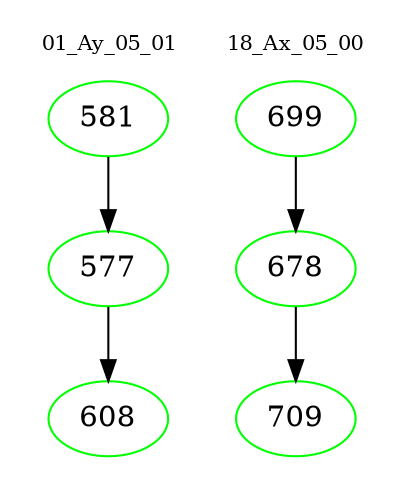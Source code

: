 digraph{
subgraph cluster_0 {
color = white
label = "01_Ay_05_01";
fontsize=10;
T0_581 [label="581", color="green"]
T0_581 -> T0_577 [color="black"]
T0_577 [label="577", color="green"]
T0_577 -> T0_608 [color="black"]
T0_608 [label="608", color="green"]
}
subgraph cluster_1 {
color = white
label = "18_Ax_05_00";
fontsize=10;
T1_699 [label="699", color="green"]
T1_699 -> T1_678 [color="black"]
T1_678 [label="678", color="green"]
T1_678 -> T1_709 [color="black"]
T1_709 [label="709", color="green"]
}
}
